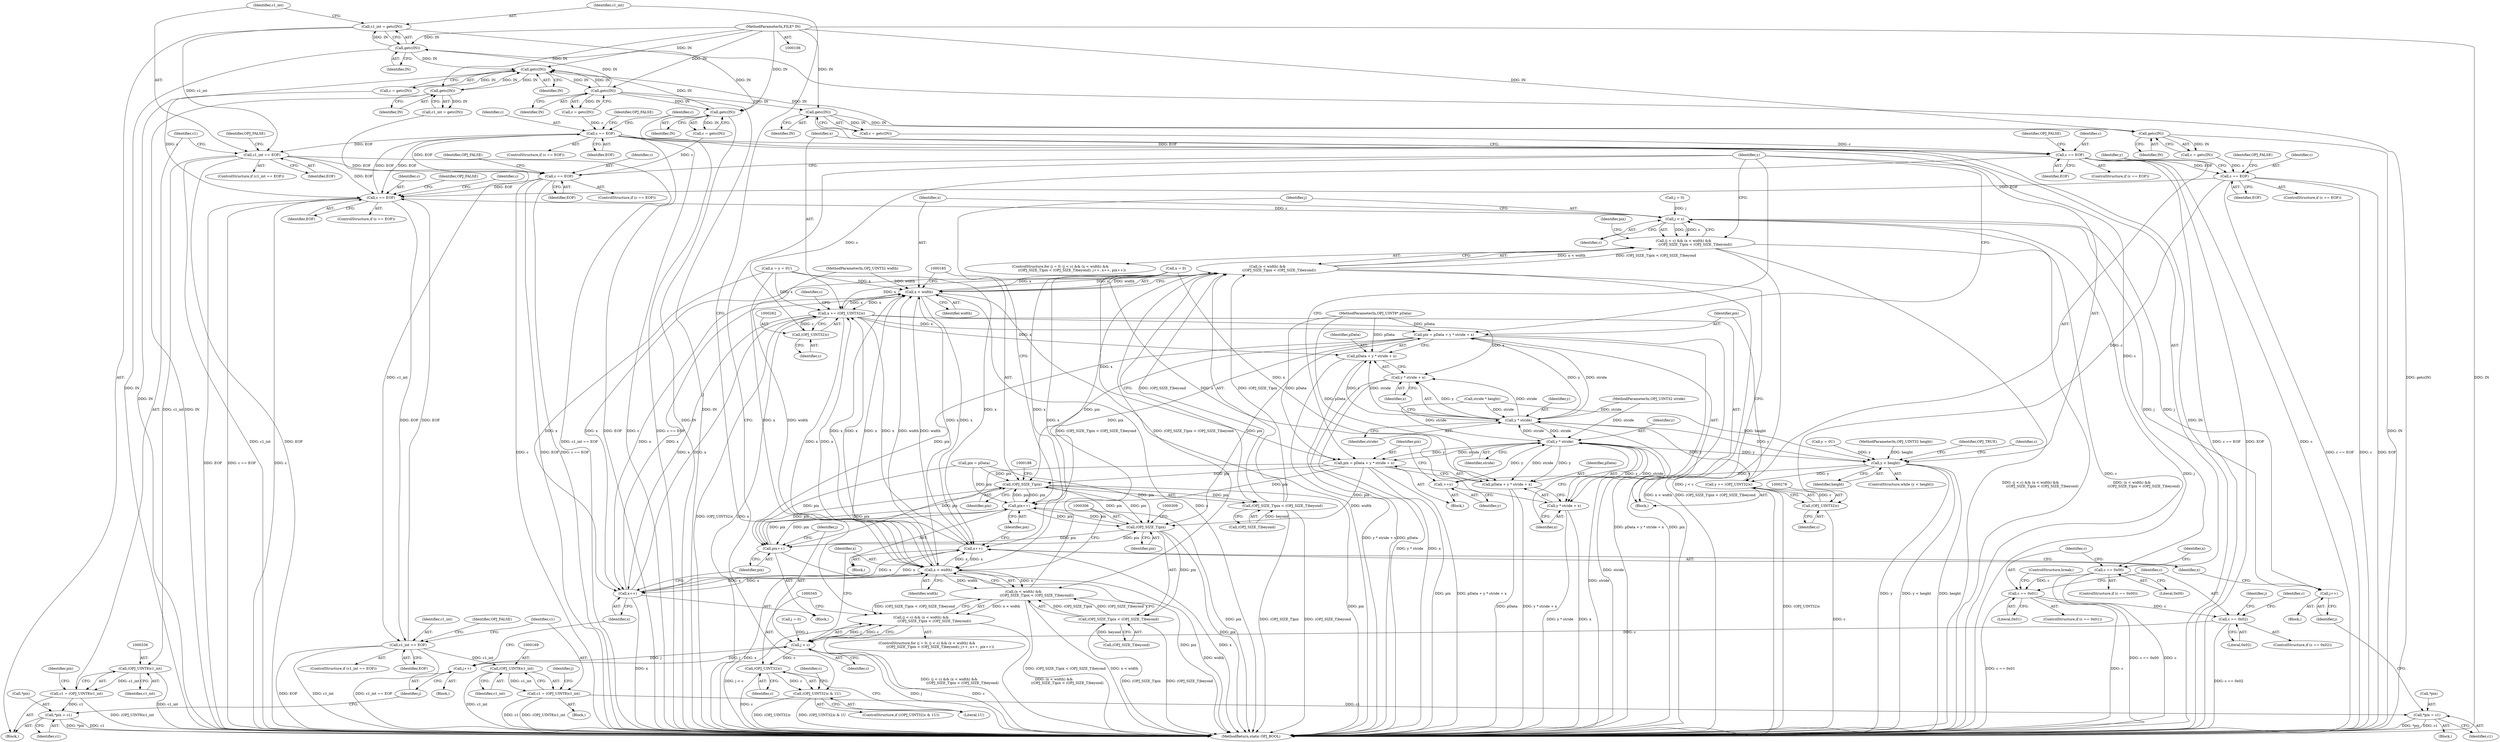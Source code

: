 digraph "0_openjpeg_8ee335227bbcaf1614124046aa25e53d67b11ec3@API" {
"1000322" [label="(Call,c1_int = getc(IN))"];
"1000324" [label="(Call,getc(IN))"];
"1000207" [label="(Call,getc(IN))"];
"1000140" [label="(Call,getc(IN))"];
"1000351" [label="(Call,getc(IN))"];
"1000107" [label="(MethodParameterIn,FILE* IN)"];
"1000157" [label="(Call,getc(IN))"];
"1000266" [label="(Call,getc(IN))"];
"1000250" [label="(Call,getc(IN))"];
"1000327" [label="(Call,c1_int == EOF)"];
"1000143" [label="(Call,c == EOF)"];
"1000160" [label="(Call,c1_int == EOF)"];
"1000168" [label="(Call,(OPJ_UINT8)c1_int)"];
"1000166" [label="(Call,c1 = (OPJ_UINT8)c1_int)"];
"1000199" [label="(Call,*pix = c1)"];
"1000176" [label="(Call,j < c)"];
"1000175" [label="(Call,(j < c) && (x < width) &&\n                     ((OPJ_SIZE_T)pix < (OPJ_SIZE_T)beyond))"];
"1000191" [label="(Call,j++)"];
"1000210" [label="(Call,c == EOF)"];
"1000217" [label="(Call,c == 0x00)"];
"1000237" [label="(Call,c == 0x01)"];
"1000244" [label="(Call,c == 0x02)"];
"1000297" [label="(Call,j < c)"];
"1000296" [label="(Call,(j < c) && (x < width) &&\n                        ((OPJ_SIZE_T)pix < (OPJ_SIZE_T)beyond))"];
"1000312" [label="(Call,j++)"];
"1000344" [label="(Call,(OPJ_UINT32)c)"];
"1000343" [label="(Call,(OPJ_UINT32)c & 1U)"];
"1000253" [label="(Call,c == EOF)"];
"1000261" [label="(Call,(OPJ_UINT32)c)"];
"1000259" [label="(Call,x += (OPJ_UINT32)c)"];
"1000180" [label="(Call,x < width)"];
"1000179" [label="(Call,(x < width) &&\n                     ((OPJ_SIZE_T)pix < (OPJ_SIZE_T)beyond))"];
"1000300" [label="(Call,(x < width) &&\n                        ((OPJ_SIZE_T)pix < (OPJ_SIZE_T)beyond))"];
"1000194" [label="(Call,x++)"];
"1000301" [label="(Call,x < width)"];
"1000315" [label="(Call,x++)"];
"1000280" [label="(Call,pix = pData + y * stride + x)"];
"1000184" [label="(Call,(OPJ_SIZE_T)pix)"];
"1000183" [label="(Call,(OPJ_SIZE_T)pix < (OPJ_SIZE_T)beyond)"];
"1000196" [label="(Call,pix++)"];
"1000305" [label="(Call,(OPJ_SIZE_T)pix)"];
"1000304" [label="(Call,(OPJ_SIZE_T)pix < (OPJ_SIZE_T)beyond)"];
"1000317" [label="(Call,pix++)"];
"1000282" [label="(Call,pData + y * stride + x)"];
"1000284" [label="(Call,y * stride + x)"];
"1000269" [label="(Call,c == EOF)"];
"1000277" [label="(Call,(OPJ_UINT32)c)"];
"1000275" [label="(Call,y += (OPJ_UINT32)c)"];
"1000285" [label="(Call,y * stride)"];
"1000133" [label="(Call,y < height)"];
"1000224" [label="(Call,++y)"];
"1000231" [label="(Call,y * stride)"];
"1000226" [label="(Call,pix = pData + y * stride + x)"];
"1000228" [label="(Call,pData + y * stride + x)"];
"1000230" [label="(Call,y * stride + x)"];
"1000354" [label="(Call,c == EOF)"];
"1000335" [label="(Call,(OPJ_UINT8)c1_int)"];
"1000333" [label="(Call,c1 = (OPJ_UINT8)c1_int)"];
"1000338" [label="(Call,*pix = c1)"];
"1000325" [label="(Identifier,IN)"];
"1000157" [label="(Call,getc(IN))"];
"1000298" [label="(Identifier,j)"];
"1000362" [label="(MethodReturn,static OPJ_BOOL)"];
"1000221" [label="(Call,x = 0)"];
"1000148" [label="(Identifier,OPJ_FALSE)"];
"1000179" [label="(Call,(x < width) &&\n                     ((OPJ_SIZE_T)pix < (OPJ_SIZE_T)beyond))"];
"1000227" [label="(Identifier,pix)"];
"1000239" [label="(Literal,0x01)"];
"1000303" [label="(Identifier,width)"];
"1000317" [label="(Call,pix++)"];
"1000133" [label="(Call,y < height)"];
"1000193" [label="(Block,)"];
"1000165" [label="(Identifier,OPJ_FALSE)"];
"1000340" [label="(Identifier,pix)"];
"1000230" [label="(Call,y * stride + x)"];
"1000322" [label="(Call,c1_int = getc(IN))"];
"1000275" [label="(Call,y += (OPJ_UINT32)c)"];
"1000209" [label="(ControlStructure,if (c == EOF))"];
"1000124" [label="(Call,pix = pData)"];
"1000247" [label="(Block,)"];
"1000341" [label="(Identifier,c1)"];
"1000339" [label="(Call,*pix)"];
"1000343" [label="(Call,(OPJ_UINT32)c & 1U)"];
"1000194" [label="(Call,x++)"];
"1000208" [label="(Identifier,IN)"];
"1000150" [label="(Identifier,c)"];
"1000173" [label="(Identifier,j)"];
"1000277" [label="(Call,(OPJ_UINT32)c)"];
"1000108" [label="(MethodParameterIn,OPJ_UINT8* pData)"];
"1000182" [label="(Identifier,width)"];
"1000139" [label="(Identifier,c)"];
"1000255" [label="(Identifier,EOF)"];
"1000190" [label="(Block,)"];
"1000218" [label="(Identifier,c)"];
"1000129" [label="(Call,y = 0U)"];
"1000162" [label="(Identifier,EOF)"];
"1000138" [label="(Call,c = getc(IN))"];
"1000294" [label="(Identifier,j)"];
"1000284" [label="(Call,y * stride + x)"];
"1000232" [label="(Identifier,y)"];
"1000160" [label="(Call,c1_int == EOF)"];
"1000263" [label="(Identifier,c)"];
"1000167" [label="(Identifier,c1)"];
"1000217" [label="(Call,c == 0x00)"];
"1000346" [label="(Identifier,c)"];
"1000338" [label="(Call,*pix = c1)"];
"1000260" [label="(Identifier,x)"];
"1000315" [label="(Call,x++)"];
"1000285" [label="(Call,y * stride)"];
"1000245" [label="(Identifier,c)"];
"1000161" [label="(Identifier,c1_int)"];
"1000215" [label="(Identifier,OPJ_FALSE)"];
"1000127" [label="(Call,x = y = 0U)"];
"1000196" [label="(Call,pix++)"];
"1000181" [label="(Identifier,x)"];
"1000111" [label="(MethodParameterIn,OPJ_UINT32 height)"];
"1000212" [label="(Identifier,EOF)"];
"1000191" [label="(Call,j++)"];
"1000296" [label="(Call,(j < c) && (x < width) &&\n                        ((OPJ_SIZE_T)pix < (OPJ_SIZE_T)beyond))"];
"1000261" [label="(Call,(OPJ_UINT32)c)"];
"1000281" [label="(Identifier,pix)"];
"1000307" [label="(Identifier,pix)"];
"1000225" [label="(Identifier,y)"];
"1000195" [label="(Identifier,x)"];
"1000318" [label="(Identifier,pix)"];
"1000282" [label="(Call,pData + y * stride + x)"];
"1000237" [label="(Call,c == 0x01)"];
"1000354" [label="(Call,c == EOF)"];
"1000359" [label="(Identifier,OPJ_FALSE)"];
"1000334" [label="(Identifier,c1)"];
"1000170" [label="(Identifier,c1_int)"];
"1000192" [label="(Identifier,j)"];
"1000251" [label="(Identifier,IN)"];
"1000205" [label="(Call,c = getc(IN))"];
"1000140" [label="(Call,getc(IN))"];
"1000264" [label="(Call,c = getc(IN))"];
"1000158" [label="(Identifier,IN)"];
"1000236" [label="(ControlStructure,if (c == 0x01))"];
"1000141" [label="(Identifier,IN)"];
"1000349" [label="(Call,c = getc(IN))"];
"1000202" [label="(Identifier,c1)"];
"1000171" [label="(ControlStructure,for (j = 0; (j < c) && (x < width) &&\n                     ((OPJ_SIZE_T)pix < (OPJ_SIZE_T)beyond); j++, x++, pix++))"];
"1000351" [label="(Call,getc(IN))"];
"1000155" [label="(Call,c1_int = getc(IN))"];
"1000249" [label="(Identifier,c)"];
"1000210" [label="(Call,c == EOF)"];
"1000109" [label="(MethodParameterIn,OPJ_UINT32 stride)"];
"1000288" [label="(Identifier,x)"];
"1000258" [label="(Identifier,OPJ_FALSE)"];
"1000180" [label="(Call,x < width)"];
"1000344" [label="(Call,(OPJ_UINT32)c)"];
"1000270" [label="(Identifier,c)"];
"1000201" [label="(Identifier,pix)"];
"1000134" [label="(Identifier,y)"];
"1000347" [label="(Literal,1U)"];
"1000143" [label="(Call,c == EOF)"];
"1000151" [label="(Block,)"];
"1000268" [label="(ControlStructure,if (c == EOF))"];
"1000228" [label="(Call,pData + y * stride + x)"];
"1000219" [label="(Literal,0x00)"];
"1000312" [label="(Call,j++)"];
"1000283" [label="(Identifier,pData)"];
"1000332" [label="(Identifier,OPJ_FALSE)"];
"1000229" [label="(Identifier,pData)"];
"1000316" [label="(Identifier,x)"];
"1000252" [label="(ControlStructure,if (c == EOF))"];
"1000243" [label="(ControlStructure,if (c == 0x02))"];
"1000246" [label="(Literal,0x02)"];
"1000311" [label="(Block,)"];
"1000314" [label="(Block,)"];
"1000326" [label="(ControlStructure,if (c1_int == EOF))"];
"1000248" [label="(Call,c = getc(IN))"];
"1000297" [label="(Call,j < c)"];
"1000142" [label="(ControlStructure,if (c == EOF))"];
"1000305" [label="(Call,(OPJ_SIZE_T)pix)"];
"1000198" [label="(Block,)"];
"1000231" [label="(Call,y * stride)"];
"1000361" [label="(Identifier,OPJ_TRUE)"];
"1000159" [label="(ControlStructure,if (c1_int == EOF))"];
"1000327" [label="(Call,c1_int == EOF)"];
"1000301" [label="(Call,x < width)"];
"1000110" [label="(MethodParameterIn,OPJ_UINT32 width)"];
"1000302" [label="(Identifier,x)"];
"1000259" [label="(Call,x += (OPJ_UINT32)c)"];
"1000238" [label="(Identifier,c)"];
"1000328" [label="(Identifier,c1_int)"];
"1000342" [label="(ControlStructure,if ((OPJ_UINT32)c & 1U))"];
"1000337" [label="(Identifier,c1_int)"];
"1000121" [label="(Call,stride * height)"];
"1000353" [label="(ControlStructure,if (c == EOF))"];
"1000280" [label="(Call,pix = pData + y * stride + x)"];
"1000352" [label="(Identifier,IN)"];
"1000183" [label="(Call,(OPJ_SIZE_T)pix < (OPJ_SIZE_T)beyond)"];
"1000267" [label="(Identifier,IN)"];
"1000299" [label="(Identifier,c)"];
"1000300" [label="(Call,(x < width) &&\n                        ((OPJ_SIZE_T)pix < (OPJ_SIZE_T)beyond))"];
"1000350" [label="(Identifier,c)"];
"1000323" [label="(Identifier,c1_int)"];
"1000211" [label="(Identifier,c)"];
"1000233" [label="(Identifier,stride)"];
"1000241" [label="(ControlStructure,break;)"];
"1000271" [label="(Identifier,EOF)"];
"1000266" [label="(Call,getc(IN))"];
"1000166" [label="(Call,c1 = (OPJ_UINT8)c1_int)"];
"1000292" [label="(ControlStructure,for (j = 0; (j < c) && (x < width) &&\n                        ((OPJ_SIZE_T)pix < (OPJ_SIZE_T)beyond); j++, x++, pix++))"];
"1000186" [label="(Identifier,pix)"];
"1000184" [label="(Call,(OPJ_SIZE_T)pix)"];
"1000286" [label="(Identifier,y)"];
"1000333" [label="(Call,c1 = (OPJ_UINT8)c1_int)"];
"1000329" [label="(Identifier,EOF)"];
"1000172" [label="(Call,j = 0)"];
"1000279" [label="(Identifier,c)"];
"1000224" [label="(Call,++y)"];
"1000226" [label="(Call,pix = pData + y * stride + x)"];
"1000355" [label="(Identifier,c)"];
"1000274" [label="(Identifier,OPJ_FALSE)"];
"1000304" [label="(Call,(OPJ_SIZE_T)pix < (OPJ_SIZE_T)beyond)"];
"1000216" [label="(ControlStructure,if (c == 0x00))"];
"1000107" [label="(MethodParameterIn,FILE* IN)"];
"1000145" [label="(Identifier,EOF)"];
"1000178" [label="(Identifier,c)"];
"1000132" [label="(ControlStructure,while (y < height))"];
"1000199" [label="(Call,*pix = c1)"];
"1000144" [label="(Identifier,c)"];
"1000177" [label="(Identifier,j)"];
"1000356" [label="(Identifier,EOF)"];
"1000234" [label="(Identifier,x)"];
"1000187" [label="(Call,(OPJ_SIZE_T)beyond)"];
"1000276" [label="(Identifier,y)"];
"1000200" [label="(Call,*pix)"];
"1000313" [label="(Identifier,j)"];
"1000287" [label="(Identifier,stride)"];
"1000220" [label="(Block,)"];
"1000207" [label="(Call,getc(IN))"];
"1000293" [label="(Call,j = 0)"];
"1000175" [label="(Call,(j < c) && (x < width) &&\n                     ((OPJ_SIZE_T)pix < (OPJ_SIZE_T)beyond))"];
"1000176" [label="(Call,j < c)"];
"1000244" [label="(Call,c == 0x02)"];
"1000253" [label="(Call,c == EOF)"];
"1000197" [label="(Identifier,pix)"];
"1000222" [label="(Identifier,x)"];
"1000135" [label="(Identifier,height)"];
"1000168" [label="(Call,(OPJ_UINT8)c1_int)"];
"1000250" [label="(Call,getc(IN))"];
"1000269" [label="(Call,c == EOF)"];
"1000319" [label="(Block,)"];
"1000254" [label="(Identifier,c)"];
"1000265" [label="(Identifier,c)"];
"1000324" [label="(Call,getc(IN))"];
"1000308" [label="(Call,(OPJ_SIZE_T)beyond)"];
"1000335" [label="(Call,(OPJ_UINT8)c1_int)"];
"1000322" -> "1000319"  [label="AST: "];
"1000322" -> "1000324"  [label="CFG: "];
"1000323" -> "1000322"  [label="AST: "];
"1000324" -> "1000322"  [label="AST: "];
"1000328" -> "1000322"  [label="CFG: "];
"1000322" -> "1000362"  [label="DDG: getc(IN)"];
"1000324" -> "1000322"  [label="DDG: IN"];
"1000322" -> "1000327"  [label="DDG: c1_int"];
"1000324" -> "1000325"  [label="CFG: "];
"1000325" -> "1000324"  [label="AST: "];
"1000324" -> "1000362"  [label="DDG: IN"];
"1000324" -> "1000140"  [label="DDG: IN"];
"1000207" -> "1000324"  [label="DDG: IN"];
"1000107" -> "1000324"  [label="DDG: IN"];
"1000324" -> "1000351"  [label="DDG: IN"];
"1000207" -> "1000205"  [label="AST: "];
"1000207" -> "1000208"  [label="CFG: "];
"1000208" -> "1000207"  [label="AST: "];
"1000205" -> "1000207"  [label="CFG: "];
"1000207" -> "1000362"  [label="DDG: IN"];
"1000207" -> "1000140"  [label="DDG: IN"];
"1000207" -> "1000205"  [label="DDG: IN"];
"1000140" -> "1000207"  [label="DDG: IN"];
"1000107" -> "1000207"  [label="DDG: IN"];
"1000207" -> "1000250"  [label="DDG: IN"];
"1000207" -> "1000351"  [label="DDG: IN"];
"1000140" -> "1000138"  [label="AST: "];
"1000140" -> "1000141"  [label="CFG: "];
"1000141" -> "1000140"  [label="AST: "];
"1000138" -> "1000140"  [label="CFG: "];
"1000140" -> "1000362"  [label="DDG: IN"];
"1000140" -> "1000138"  [label="DDG: IN"];
"1000351" -> "1000140"  [label="DDG: IN"];
"1000157" -> "1000140"  [label="DDG: IN"];
"1000266" -> "1000140"  [label="DDG: IN"];
"1000107" -> "1000140"  [label="DDG: IN"];
"1000140" -> "1000157"  [label="DDG: IN"];
"1000351" -> "1000349"  [label="AST: "];
"1000351" -> "1000352"  [label="CFG: "];
"1000352" -> "1000351"  [label="AST: "];
"1000349" -> "1000351"  [label="CFG: "];
"1000351" -> "1000362"  [label="DDG: IN"];
"1000351" -> "1000349"  [label="DDG: IN"];
"1000107" -> "1000351"  [label="DDG: IN"];
"1000107" -> "1000106"  [label="AST: "];
"1000107" -> "1000362"  [label="DDG: IN"];
"1000107" -> "1000157"  [label="DDG: IN"];
"1000107" -> "1000250"  [label="DDG: IN"];
"1000107" -> "1000266"  [label="DDG: IN"];
"1000157" -> "1000155"  [label="AST: "];
"1000157" -> "1000158"  [label="CFG: "];
"1000158" -> "1000157"  [label="AST: "];
"1000155" -> "1000157"  [label="CFG: "];
"1000157" -> "1000362"  [label="DDG: IN"];
"1000157" -> "1000155"  [label="DDG: IN"];
"1000266" -> "1000264"  [label="AST: "];
"1000266" -> "1000267"  [label="CFG: "];
"1000267" -> "1000266"  [label="AST: "];
"1000264" -> "1000266"  [label="CFG: "];
"1000266" -> "1000362"  [label="DDG: IN"];
"1000266" -> "1000264"  [label="DDG: IN"];
"1000250" -> "1000266"  [label="DDG: IN"];
"1000250" -> "1000248"  [label="AST: "];
"1000250" -> "1000251"  [label="CFG: "];
"1000251" -> "1000250"  [label="AST: "];
"1000248" -> "1000250"  [label="CFG: "];
"1000250" -> "1000362"  [label="DDG: IN"];
"1000250" -> "1000248"  [label="DDG: IN"];
"1000327" -> "1000326"  [label="AST: "];
"1000327" -> "1000329"  [label="CFG: "];
"1000328" -> "1000327"  [label="AST: "];
"1000329" -> "1000327"  [label="AST: "];
"1000332" -> "1000327"  [label="CFG: "];
"1000334" -> "1000327"  [label="CFG: "];
"1000327" -> "1000362"  [label="DDG: c1_int"];
"1000327" -> "1000362"  [label="DDG: EOF"];
"1000327" -> "1000362"  [label="DDG: c1_int == EOF"];
"1000327" -> "1000143"  [label="DDG: EOF"];
"1000210" -> "1000327"  [label="DDG: EOF"];
"1000327" -> "1000335"  [label="DDG: c1_int"];
"1000327" -> "1000354"  [label="DDG: EOF"];
"1000143" -> "1000142"  [label="AST: "];
"1000143" -> "1000145"  [label="CFG: "];
"1000144" -> "1000143"  [label="AST: "];
"1000145" -> "1000143"  [label="AST: "];
"1000148" -> "1000143"  [label="CFG: "];
"1000150" -> "1000143"  [label="CFG: "];
"1000143" -> "1000362"  [label="DDG: c"];
"1000143" -> "1000362"  [label="DDG: EOF"];
"1000143" -> "1000362"  [label="DDG: c == EOF"];
"1000138" -> "1000143"  [label="DDG: c"];
"1000354" -> "1000143"  [label="DDG: EOF"];
"1000210" -> "1000143"  [label="DDG: EOF"];
"1000160" -> "1000143"  [label="DDG: EOF"];
"1000269" -> "1000143"  [label="DDG: EOF"];
"1000143" -> "1000160"  [label="DDG: EOF"];
"1000143" -> "1000176"  [label="DDG: c"];
"1000143" -> "1000210"  [label="DDG: EOF"];
"1000160" -> "1000159"  [label="AST: "];
"1000160" -> "1000162"  [label="CFG: "];
"1000161" -> "1000160"  [label="AST: "];
"1000162" -> "1000160"  [label="AST: "];
"1000165" -> "1000160"  [label="CFG: "];
"1000167" -> "1000160"  [label="CFG: "];
"1000160" -> "1000362"  [label="DDG: c1_int == EOF"];
"1000160" -> "1000362"  [label="DDG: EOF"];
"1000160" -> "1000362"  [label="DDG: c1_int"];
"1000155" -> "1000160"  [label="DDG: c1_int"];
"1000160" -> "1000168"  [label="DDG: c1_int"];
"1000168" -> "1000166"  [label="AST: "];
"1000168" -> "1000170"  [label="CFG: "];
"1000169" -> "1000168"  [label="AST: "];
"1000170" -> "1000168"  [label="AST: "];
"1000166" -> "1000168"  [label="CFG: "];
"1000168" -> "1000362"  [label="DDG: c1_int"];
"1000168" -> "1000166"  [label="DDG: c1_int"];
"1000166" -> "1000151"  [label="AST: "];
"1000167" -> "1000166"  [label="AST: "];
"1000173" -> "1000166"  [label="CFG: "];
"1000166" -> "1000362"  [label="DDG: (OPJ_UINT8)c1_int"];
"1000166" -> "1000362"  [label="DDG: c1"];
"1000166" -> "1000199"  [label="DDG: c1"];
"1000199" -> "1000198"  [label="AST: "];
"1000199" -> "1000202"  [label="CFG: "];
"1000200" -> "1000199"  [label="AST: "];
"1000202" -> "1000199"  [label="AST: "];
"1000192" -> "1000199"  [label="CFG: "];
"1000199" -> "1000362"  [label="DDG: *pix"];
"1000199" -> "1000362"  [label="DDG: c1"];
"1000176" -> "1000175"  [label="AST: "];
"1000176" -> "1000178"  [label="CFG: "];
"1000177" -> "1000176"  [label="AST: "];
"1000178" -> "1000176"  [label="AST: "];
"1000181" -> "1000176"  [label="CFG: "];
"1000175" -> "1000176"  [label="CFG: "];
"1000176" -> "1000362"  [label="DDG: c"];
"1000176" -> "1000362"  [label="DDG: j"];
"1000176" -> "1000175"  [label="DDG: j"];
"1000176" -> "1000175"  [label="DDG: c"];
"1000172" -> "1000176"  [label="DDG: j"];
"1000191" -> "1000176"  [label="DDG: j"];
"1000176" -> "1000191"  [label="DDG: j"];
"1000175" -> "1000171"  [label="AST: "];
"1000175" -> "1000179"  [label="CFG: "];
"1000179" -> "1000175"  [label="AST: "];
"1000134" -> "1000175"  [label="CFG: "];
"1000201" -> "1000175"  [label="CFG: "];
"1000175" -> "1000362"  [label="DDG: (x < width) &&\n                     ((OPJ_SIZE_T)pix < (OPJ_SIZE_T)beyond)"];
"1000175" -> "1000362"  [label="DDG: j < c"];
"1000175" -> "1000362"  [label="DDG: (j < c) && (x < width) &&\n                     ((OPJ_SIZE_T)pix < (OPJ_SIZE_T)beyond)"];
"1000179" -> "1000175"  [label="DDG: x < width"];
"1000179" -> "1000175"  [label="DDG: (OPJ_SIZE_T)pix < (OPJ_SIZE_T)beyond"];
"1000191" -> "1000190"  [label="AST: "];
"1000191" -> "1000192"  [label="CFG: "];
"1000192" -> "1000191"  [label="AST: "];
"1000195" -> "1000191"  [label="CFG: "];
"1000210" -> "1000209"  [label="AST: "];
"1000210" -> "1000212"  [label="CFG: "];
"1000211" -> "1000210"  [label="AST: "];
"1000212" -> "1000210"  [label="AST: "];
"1000215" -> "1000210"  [label="CFG: "];
"1000218" -> "1000210"  [label="CFG: "];
"1000210" -> "1000362"  [label="DDG: c == EOF"];
"1000210" -> "1000362"  [label="DDG: EOF"];
"1000210" -> "1000362"  [label="DDG: c"];
"1000205" -> "1000210"  [label="DDG: c"];
"1000210" -> "1000217"  [label="DDG: c"];
"1000210" -> "1000253"  [label="DDG: EOF"];
"1000210" -> "1000354"  [label="DDG: EOF"];
"1000217" -> "1000216"  [label="AST: "];
"1000217" -> "1000219"  [label="CFG: "];
"1000218" -> "1000217"  [label="AST: "];
"1000219" -> "1000217"  [label="AST: "];
"1000222" -> "1000217"  [label="CFG: "];
"1000238" -> "1000217"  [label="CFG: "];
"1000217" -> "1000362"  [label="DDG: c == 0x00"];
"1000217" -> "1000362"  [label="DDG: c"];
"1000217" -> "1000237"  [label="DDG: c"];
"1000237" -> "1000236"  [label="AST: "];
"1000237" -> "1000239"  [label="CFG: "];
"1000238" -> "1000237"  [label="AST: "];
"1000239" -> "1000237"  [label="AST: "];
"1000241" -> "1000237"  [label="CFG: "];
"1000245" -> "1000237"  [label="CFG: "];
"1000237" -> "1000362"  [label="DDG: c == 0x01"];
"1000237" -> "1000362"  [label="DDG: c"];
"1000237" -> "1000244"  [label="DDG: c"];
"1000244" -> "1000243"  [label="AST: "];
"1000244" -> "1000246"  [label="CFG: "];
"1000245" -> "1000244"  [label="AST: "];
"1000246" -> "1000244"  [label="AST: "];
"1000249" -> "1000244"  [label="CFG: "];
"1000294" -> "1000244"  [label="CFG: "];
"1000244" -> "1000362"  [label="DDG: c == 0x02"];
"1000244" -> "1000297"  [label="DDG: c"];
"1000297" -> "1000296"  [label="AST: "];
"1000297" -> "1000299"  [label="CFG: "];
"1000298" -> "1000297"  [label="AST: "];
"1000299" -> "1000297"  [label="AST: "];
"1000302" -> "1000297"  [label="CFG: "];
"1000296" -> "1000297"  [label="CFG: "];
"1000297" -> "1000362"  [label="DDG: j"];
"1000297" -> "1000362"  [label="DDG: c"];
"1000297" -> "1000296"  [label="DDG: j"];
"1000297" -> "1000296"  [label="DDG: c"];
"1000293" -> "1000297"  [label="DDG: j"];
"1000312" -> "1000297"  [label="DDG: j"];
"1000297" -> "1000312"  [label="DDG: j"];
"1000297" -> "1000344"  [label="DDG: c"];
"1000296" -> "1000292"  [label="AST: "];
"1000296" -> "1000300"  [label="CFG: "];
"1000300" -> "1000296"  [label="AST: "];
"1000323" -> "1000296"  [label="CFG: "];
"1000345" -> "1000296"  [label="CFG: "];
"1000296" -> "1000362"  [label="DDG: (j < c) && (x < width) &&\n                        ((OPJ_SIZE_T)pix < (OPJ_SIZE_T)beyond)"];
"1000296" -> "1000362"  [label="DDG: (x < width) &&\n                        ((OPJ_SIZE_T)pix < (OPJ_SIZE_T)beyond)"];
"1000296" -> "1000362"  [label="DDG: j < c"];
"1000300" -> "1000296"  [label="DDG: x < width"];
"1000300" -> "1000296"  [label="DDG: (OPJ_SIZE_T)pix < (OPJ_SIZE_T)beyond"];
"1000312" -> "1000311"  [label="AST: "];
"1000312" -> "1000313"  [label="CFG: "];
"1000313" -> "1000312"  [label="AST: "];
"1000316" -> "1000312"  [label="CFG: "];
"1000344" -> "1000343"  [label="AST: "];
"1000344" -> "1000346"  [label="CFG: "];
"1000345" -> "1000344"  [label="AST: "];
"1000346" -> "1000344"  [label="AST: "];
"1000347" -> "1000344"  [label="CFG: "];
"1000344" -> "1000362"  [label="DDG: c"];
"1000344" -> "1000343"  [label="DDG: c"];
"1000343" -> "1000342"  [label="AST: "];
"1000343" -> "1000347"  [label="CFG: "];
"1000347" -> "1000343"  [label="AST: "];
"1000134" -> "1000343"  [label="CFG: "];
"1000350" -> "1000343"  [label="CFG: "];
"1000343" -> "1000362"  [label="DDG: (OPJ_UINT32)c"];
"1000343" -> "1000362"  [label="DDG: (OPJ_UINT32)c & 1U"];
"1000253" -> "1000252"  [label="AST: "];
"1000253" -> "1000255"  [label="CFG: "];
"1000254" -> "1000253"  [label="AST: "];
"1000255" -> "1000253"  [label="AST: "];
"1000258" -> "1000253"  [label="CFG: "];
"1000260" -> "1000253"  [label="CFG: "];
"1000253" -> "1000362"  [label="DDG: c == EOF"];
"1000253" -> "1000362"  [label="DDG: EOF"];
"1000253" -> "1000362"  [label="DDG: c"];
"1000248" -> "1000253"  [label="DDG: c"];
"1000253" -> "1000261"  [label="DDG: c"];
"1000253" -> "1000269"  [label="DDG: EOF"];
"1000261" -> "1000259"  [label="AST: "];
"1000261" -> "1000263"  [label="CFG: "];
"1000262" -> "1000261"  [label="AST: "];
"1000263" -> "1000261"  [label="AST: "];
"1000259" -> "1000261"  [label="CFG: "];
"1000261" -> "1000259"  [label="DDG: c"];
"1000259" -> "1000247"  [label="AST: "];
"1000260" -> "1000259"  [label="AST: "];
"1000265" -> "1000259"  [label="CFG: "];
"1000259" -> "1000362"  [label="DDG: x"];
"1000259" -> "1000362"  [label="DDG: (OPJ_UINT32)c"];
"1000259" -> "1000180"  [label="DDG: x"];
"1000259" -> "1000194"  [label="DDG: x"];
"1000315" -> "1000259"  [label="DDG: x"];
"1000194" -> "1000259"  [label="DDG: x"];
"1000180" -> "1000259"  [label="DDG: x"];
"1000301" -> "1000259"  [label="DDG: x"];
"1000127" -> "1000259"  [label="DDG: x"];
"1000221" -> "1000259"  [label="DDG: x"];
"1000259" -> "1000280"  [label="DDG: x"];
"1000259" -> "1000282"  [label="DDG: x"];
"1000259" -> "1000284"  [label="DDG: x"];
"1000259" -> "1000301"  [label="DDG: x"];
"1000259" -> "1000315"  [label="DDG: x"];
"1000180" -> "1000179"  [label="AST: "];
"1000180" -> "1000182"  [label="CFG: "];
"1000181" -> "1000180"  [label="AST: "];
"1000182" -> "1000180"  [label="AST: "];
"1000185" -> "1000180"  [label="CFG: "];
"1000179" -> "1000180"  [label="CFG: "];
"1000180" -> "1000362"  [label="DDG: width"];
"1000180" -> "1000362"  [label="DDG: x"];
"1000180" -> "1000179"  [label="DDG: x"];
"1000180" -> "1000179"  [label="DDG: width"];
"1000315" -> "1000180"  [label="DDG: x"];
"1000194" -> "1000180"  [label="DDG: x"];
"1000301" -> "1000180"  [label="DDG: x"];
"1000301" -> "1000180"  [label="DDG: width"];
"1000127" -> "1000180"  [label="DDG: x"];
"1000221" -> "1000180"  [label="DDG: x"];
"1000110" -> "1000180"  [label="DDG: width"];
"1000180" -> "1000194"  [label="DDG: x"];
"1000180" -> "1000301"  [label="DDG: x"];
"1000180" -> "1000301"  [label="DDG: width"];
"1000180" -> "1000315"  [label="DDG: x"];
"1000179" -> "1000183"  [label="CFG: "];
"1000183" -> "1000179"  [label="AST: "];
"1000179" -> "1000362"  [label="DDG: x < width"];
"1000179" -> "1000362"  [label="DDG: (OPJ_SIZE_T)pix < (OPJ_SIZE_T)beyond"];
"1000183" -> "1000179"  [label="DDG: (OPJ_SIZE_T)pix"];
"1000183" -> "1000179"  [label="DDG: (OPJ_SIZE_T)beyond"];
"1000300" -> "1000179"  [label="DDG: (OPJ_SIZE_T)pix < (OPJ_SIZE_T)beyond"];
"1000179" -> "1000300"  [label="DDG: (OPJ_SIZE_T)pix < (OPJ_SIZE_T)beyond"];
"1000300" -> "1000301"  [label="CFG: "];
"1000300" -> "1000304"  [label="CFG: "];
"1000301" -> "1000300"  [label="AST: "];
"1000304" -> "1000300"  [label="AST: "];
"1000300" -> "1000362"  [label="DDG: (OPJ_SIZE_T)pix < (OPJ_SIZE_T)beyond"];
"1000300" -> "1000362"  [label="DDG: x < width"];
"1000301" -> "1000300"  [label="DDG: x"];
"1000301" -> "1000300"  [label="DDG: width"];
"1000304" -> "1000300"  [label="DDG: (OPJ_SIZE_T)pix"];
"1000304" -> "1000300"  [label="DDG: (OPJ_SIZE_T)beyond"];
"1000194" -> "1000193"  [label="AST: "];
"1000194" -> "1000195"  [label="CFG: "];
"1000195" -> "1000194"  [label="AST: "];
"1000197" -> "1000194"  [label="CFG: "];
"1000194" -> "1000362"  [label="DDG: x"];
"1000315" -> "1000194"  [label="DDG: x"];
"1000301" -> "1000194"  [label="DDG: x"];
"1000127" -> "1000194"  [label="DDG: x"];
"1000221" -> "1000194"  [label="DDG: x"];
"1000194" -> "1000301"  [label="DDG: x"];
"1000194" -> "1000315"  [label="DDG: x"];
"1000301" -> "1000303"  [label="CFG: "];
"1000302" -> "1000301"  [label="AST: "];
"1000303" -> "1000301"  [label="AST: "];
"1000306" -> "1000301"  [label="CFG: "];
"1000301" -> "1000362"  [label="DDG: width"];
"1000301" -> "1000362"  [label="DDG: x"];
"1000315" -> "1000301"  [label="DDG: x"];
"1000127" -> "1000301"  [label="DDG: x"];
"1000221" -> "1000301"  [label="DDG: x"];
"1000110" -> "1000301"  [label="DDG: width"];
"1000301" -> "1000315"  [label="DDG: x"];
"1000315" -> "1000314"  [label="AST: "];
"1000315" -> "1000316"  [label="CFG: "];
"1000316" -> "1000315"  [label="AST: "];
"1000318" -> "1000315"  [label="CFG: "];
"1000315" -> "1000362"  [label="DDG: x"];
"1000127" -> "1000315"  [label="DDG: x"];
"1000221" -> "1000315"  [label="DDG: x"];
"1000280" -> "1000247"  [label="AST: "];
"1000280" -> "1000282"  [label="CFG: "];
"1000281" -> "1000280"  [label="AST: "];
"1000282" -> "1000280"  [label="AST: "];
"1000134" -> "1000280"  [label="CFG: "];
"1000280" -> "1000362"  [label="DDG: pData + y * stride + x"];
"1000280" -> "1000362"  [label="DDG: pix"];
"1000280" -> "1000184"  [label="DDG: pix"];
"1000280" -> "1000196"  [label="DDG: pix"];
"1000108" -> "1000280"  [label="DDG: pData"];
"1000285" -> "1000280"  [label="DDG: y"];
"1000285" -> "1000280"  [label="DDG: stride"];
"1000280" -> "1000305"  [label="DDG: pix"];
"1000280" -> "1000317"  [label="DDG: pix"];
"1000184" -> "1000183"  [label="AST: "];
"1000184" -> "1000186"  [label="CFG: "];
"1000185" -> "1000184"  [label="AST: "];
"1000186" -> "1000184"  [label="AST: "];
"1000188" -> "1000184"  [label="CFG: "];
"1000184" -> "1000362"  [label="DDG: pix"];
"1000184" -> "1000183"  [label="DDG: pix"];
"1000317" -> "1000184"  [label="DDG: pix"];
"1000305" -> "1000184"  [label="DDG: pix"];
"1000196" -> "1000184"  [label="DDG: pix"];
"1000124" -> "1000184"  [label="DDG: pix"];
"1000226" -> "1000184"  [label="DDG: pix"];
"1000184" -> "1000196"  [label="DDG: pix"];
"1000184" -> "1000305"  [label="DDG: pix"];
"1000184" -> "1000317"  [label="DDG: pix"];
"1000183" -> "1000187"  [label="CFG: "];
"1000187" -> "1000183"  [label="AST: "];
"1000183" -> "1000362"  [label="DDG: (OPJ_SIZE_T)beyond"];
"1000183" -> "1000362"  [label="DDG: (OPJ_SIZE_T)pix"];
"1000187" -> "1000183"  [label="DDG: beyond"];
"1000196" -> "1000193"  [label="AST: "];
"1000196" -> "1000197"  [label="CFG: "];
"1000197" -> "1000196"  [label="AST: "];
"1000177" -> "1000196"  [label="CFG: "];
"1000196" -> "1000362"  [label="DDG: pix"];
"1000317" -> "1000196"  [label="DDG: pix"];
"1000305" -> "1000196"  [label="DDG: pix"];
"1000124" -> "1000196"  [label="DDG: pix"];
"1000226" -> "1000196"  [label="DDG: pix"];
"1000196" -> "1000305"  [label="DDG: pix"];
"1000196" -> "1000317"  [label="DDG: pix"];
"1000305" -> "1000304"  [label="AST: "];
"1000305" -> "1000307"  [label="CFG: "];
"1000306" -> "1000305"  [label="AST: "];
"1000307" -> "1000305"  [label="AST: "];
"1000309" -> "1000305"  [label="CFG: "];
"1000305" -> "1000362"  [label="DDG: pix"];
"1000305" -> "1000304"  [label="DDG: pix"];
"1000317" -> "1000305"  [label="DDG: pix"];
"1000124" -> "1000305"  [label="DDG: pix"];
"1000226" -> "1000305"  [label="DDG: pix"];
"1000305" -> "1000317"  [label="DDG: pix"];
"1000304" -> "1000308"  [label="CFG: "];
"1000308" -> "1000304"  [label="AST: "];
"1000304" -> "1000362"  [label="DDG: (OPJ_SIZE_T)pix"];
"1000304" -> "1000362"  [label="DDG: (OPJ_SIZE_T)beyond"];
"1000308" -> "1000304"  [label="DDG: beyond"];
"1000317" -> "1000314"  [label="AST: "];
"1000317" -> "1000318"  [label="CFG: "];
"1000318" -> "1000317"  [label="AST: "];
"1000298" -> "1000317"  [label="CFG: "];
"1000317" -> "1000362"  [label="DDG: pix"];
"1000124" -> "1000317"  [label="DDG: pix"];
"1000226" -> "1000317"  [label="DDG: pix"];
"1000282" -> "1000284"  [label="CFG: "];
"1000283" -> "1000282"  [label="AST: "];
"1000284" -> "1000282"  [label="AST: "];
"1000282" -> "1000362"  [label="DDG: y * stride + x"];
"1000282" -> "1000362"  [label="DDG: pData"];
"1000108" -> "1000282"  [label="DDG: pData"];
"1000285" -> "1000282"  [label="DDG: y"];
"1000285" -> "1000282"  [label="DDG: stride"];
"1000284" -> "1000288"  [label="CFG: "];
"1000285" -> "1000284"  [label="AST: "];
"1000288" -> "1000284"  [label="AST: "];
"1000284" -> "1000362"  [label="DDG: y * stride"];
"1000284" -> "1000362"  [label="DDG: x"];
"1000285" -> "1000284"  [label="DDG: y"];
"1000285" -> "1000284"  [label="DDG: stride"];
"1000269" -> "1000268"  [label="AST: "];
"1000269" -> "1000271"  [label="CFG: "];
"1000270" -> "1000269"  [label="AST: "];
"1000271" -> "1000269"  [label="AST: "];
"1000274" -> "1000269"  [label="CFG: "];
"1000276" -> "1000269"  [label="CFG: "];
"1000269" -> "1000362"  [label="DDG: c == EOF"];
"1000269" -> "1000362"  [label="DDG: c"];
"1000269" -> "1000362"  [label="DDG: EOF"];
"1000264" -> "1000269"  [label="DDG: c"];
"1000269" -> "1000277"  [label="DDG: c"];
"1000277" -> "1000275"  [label="AST: "];
"1000277" -> "1000279"  [label="CFG: "];
"1000278" -> "1000277"  [label="AST: "];
"1000279" -> "1000277"  [label="AST: "];
"1000275" -> "1000277"  [label="CFG: "];
"1000277" -> "1000362"  [label="DDG: c"];
"1000277" -> "1000275"  [label="DDG: c"];
"1000275" -> "1000247"  [label="AST: "];
"1000276" -> "1000275"  [label="AST: "];
"1000281" -> "1000275"  [label="CFG: "];
"1000275" -> "1000362"  [label="DDG: (OPJ_UINT32)c"];
"1000133" -> "1000275"  [label="DDG: y"];
"1000275" -> "1000285"  [label="DDG: y"];
"1000285" -> "1000287"  [label="CFG: "];
"1000286" -> "1000285"  [label="AST: "];
"1000287" -> "1000285"  [label="AST: "];
"1000288" -> "1000285"  [label="CFG: "];
"1000285" -> "1000362"  [label="DDG: stride"];
"1000285" -> "1000133"  [label="DDG: y"];
"1000285" -> "1000231"  [label="DDG: stride"];
"1000231" -> "1000285"  [label="DDG: stride"];
"1000121" -> "1000285"  [label="DDG: stride"];
"1000109" -> "1000285"  [label="DDG: stride"];
"1000133" -> "1000132"  [label="AST: "];
"1000133" -> "1000135"  [label="CFG: "];
"1000134" -> "1000133"  [label="AST: "];
"1000135" -> "1000133"  [label="AST: "];
"1000139" -> "1000133"  [label="CFG: "];
"1000361" -> "1000133"  [label="CFG: "];
"1000133" -> "1000362"  [label="DDG: y"];
"1000133" -> "1000362"  [label="DDG: y < height"];
"1000133" -> "1000362"  [label="DDG: height"];
"1000231" -> "1000133"  [label="DDG: y"];
"1000129" -> "1000133"  [label="DDG: y"];
"1000121" -> "1000133"  [label="DDG: height"];
"1000111" -> "1000133"  [label="DDG: height"];
"1000133" -> "1000224"  [label="DDG: y"];
"1000224" -> "1000220"  [label="AST: "];
"1000224" -> "1000225"  [label="CFG: "];
"1000225" -> "1000224"  [label="AST: "];
"1000227" -> "1000224"  [label="CFG: "];
"1000224" -> "1000231"  [label="DDG: y"];
"1000231" -> "1000230"  [label="AST: "];
"1000231" -> "1000233"  [label="CFG: "];
"1000232" -> "1000231"  [label="AST: "];
"1000233" -> "1000231"  [label="AST: "];
"1000234" -> "1000231"  [label="CFG: "];
"1000231" -> "1000362"  [label="DDG: stride"];
"1000231" -> "1000226"  [label="DDG: y"];
"1000231" -> "1000226"  [label="DDG: stride"];
"1000231" -> "1000228"  [label="DDG: y"];
"1000231" -> "1000228"  [label="DDG: stride"];
"1000231" -> "1000230"  [label="DDG: y"];
"1000231" -> "1000230"  [label="DDG: stride"];
"1000121" -> "1000231"  [label="DDG: stride"];
"1000109" -> "1000231"  [label="DDG: stride"];
"1000226" -> "1000220"  [label="AST: "];
"1000226" -> "1000228"  [label="CFG: "];
"1000227" -> "1000226"  [label="AST: "];
"1000228" -> "1000226"  [label="AST: "];
"1000134" -> "1000226"  [label="CFG: "];
"1000226" -> "1000362"  [label="DDG: pix"];
"1000226" -> "1000362"  [label="DDG: pData + y * stride + x"];
"1000108" -> "1000226"  [label="DDG: pData"];
"1000221" -> "1000226"  [label="DDG: x"];
"1000228" -> "1000230"  [label="CFG: "];
"1000229" -> "1000228"  [label="AST: "];
"1000230" -> "1000228"  [label="AST: "];
"1000228" -> "1000362"  [label="DDG: pData"];
"1000228" -> "1000362"  [label="DDG: y * stride + x"];
"1000108" -> "1000228"  [label="DDG: pData"];
"1000221" -> "1000228"  [label="DDG: x"];
"1000230" -> "1000234"  [label="CFG: "];
"1000234" -> "1000230"  [label="AST: "];
"1000230" -> "1000362"  [label="DDG: y * stride"];
"1000230" -> "1000362"  [label="DDG: x"];
"1000221" -> "1000230"  [label="DDG: x"];
"1000354" -> "1000353"  [label="AST: "];
"1000354" -> "1000356"  [label="CFG: "];
"1000355" -> "1000354"  [label="AST: "];
"1000356" -> "1000354"  [label="AST: "];
"1000134" -> "1000354"  [label="CFG: "];
"1000359" -> "1000354"  [label="CFG: "];
"1000354" -> "1000362"  [label="DDG: EOF"];
"1000354" -> "1000362"  [label="DDG: c == EOF"];
"1000354" -> "1000362"  [label="DDG: c"];
"1000349" -> "1000354"  [label="DDG: c"];
"1000335" -> "1000333"  [label="AST: "];
"1000335" -> "1000337"  [label="CFG: "];
"1000336" -> "1000335"  [label="AST: "];
"1000337" -> "1000335"  [label="AST: "];
"1000333" -> "1000335"  [label="CFG: "];
"1000335" -> "1000362"  [label="DDG: c1_int"];
"1000335" -> "1000333"  [label="DDG: c1_int"];
"1000333" -> "1000319"  [label="AST: "];
"1000334" -> "1000333"  [label="AST: "];
"1000340" -> "1000333"  [label="CFG: "];
"1000333" -> "1000362"  [label="DDG: (OPJ_UINT8)c1_int"];
"1000333" -> "1000338"  [label="DDG: c1"];
"1000338" -> "1000319"  [label="AST: "];
"1000338" -> "1000341"  [label="CFG: "];
"1000339" -> "1000338"  [label="AST: "];
"1000341" -> "1000338"  [label="AST: "];
"1000313" -> "1000338"  [label="CFG: "];
"1000338" -> "1000362"  [label="DDG: *pix"];
"1000338" -> "1000362"  [label="DDG: c1"];
}
